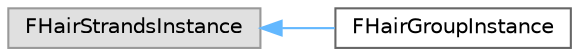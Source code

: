 digraph "Graphical Class Hierarchy"
{
 // INTERACTIVE_SVG=YES
 // LATEX_PDF_SIZE
  bgcolor="transparent";
  edge [fontname=Helvetica,fontsize=10,labelfontname=Helvetica,labelfontsize=10];
  node [fontname=Helvetica,fontsize=10,shape=box,height=0.2,width=0.4];
  rankdir="LR";
  Node0 [id="Node000000",label="FHairStrandsInstance",height=0.2,width=0.4,color="grey60", fillcolor="#E0E0E0", style="filled",tooltip=" "];
  Node0 -> Node1 [id="edge4042_Node000000_Node000001",dir="back",color="steelblue1",style="solid",tooltip=" "];
  Node1 [id="Node000001",label="FHairGroupInstance",height=0.2,width=0.4,color="grey40", fillcolor="white", style="filled",URL="$d7/d02/structFHairGroupInstance.html",tooltip=" "];
}
